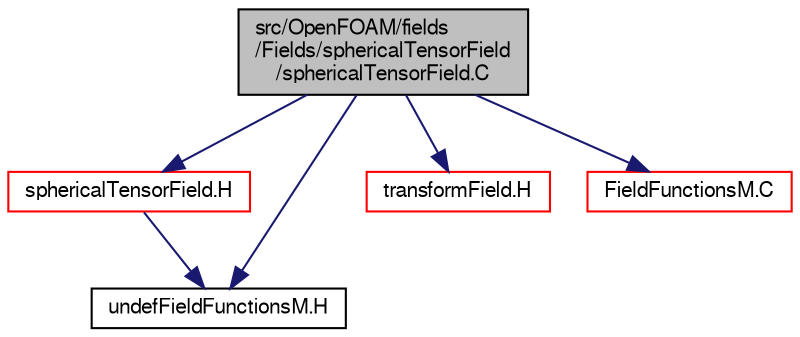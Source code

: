 digraph "src/OpenFOAM/fields/Fields/sphericalTensorField/sphericalTensorField.C"
{
  bgcolor="transparent";
  edge [fontname="FreeSans",fontsize="10",labelfontname="FreeSans",labelfontsize="10"];
  node [fontname="FreeSans",fontsize="10",shape=record];
  Node0 [label="src/OpenFOAM/fields\l/Fields/sphericalTensorField\l/sphericalTensorField.C",height=0.2,width=0.4,color="black", fillcolor="grey75", style="filled", fontcolor="black"];
  Node0 -> Node1 [color="midnightblue",fontsize="10",style="solid",fontname="FreeSans"];
  Node1 [label="sphericalTensorField.H",height=0.2,width=0.4,color="red",URL="$a09674.html"];
  Node1 -> Node81 [color="midnightblue",fontsize="10",style="solid",fontname="FreeSans"];
  Node81 [label="undefFieldFunctionsM.H",height=0.2,width=0.4,color="black",URL="$a09605.html"];
  Node0 -> Node88 [color="midnightblue",fontsize="10",style="solid",fontname="FreeSans"];
  Node88 [label="transformField.H",height=0.2,width=0.4,color="red",URL="$a09734.html",tooltip="Spatial transformation functions for primitive fields. "];
  Node0 -> Node105 [color="midnightblue",fontsize="10",style="solid",fontname="FreeSans"];
  Node105 [label="FieldFunctionsM.C",height=0.2,width=0.4,color="red",URL="$a09584.html"];
  Node0 -> Node81 [color="midnightblue",fontsize="10",style="solid",fontname="FreeSans"];
}
